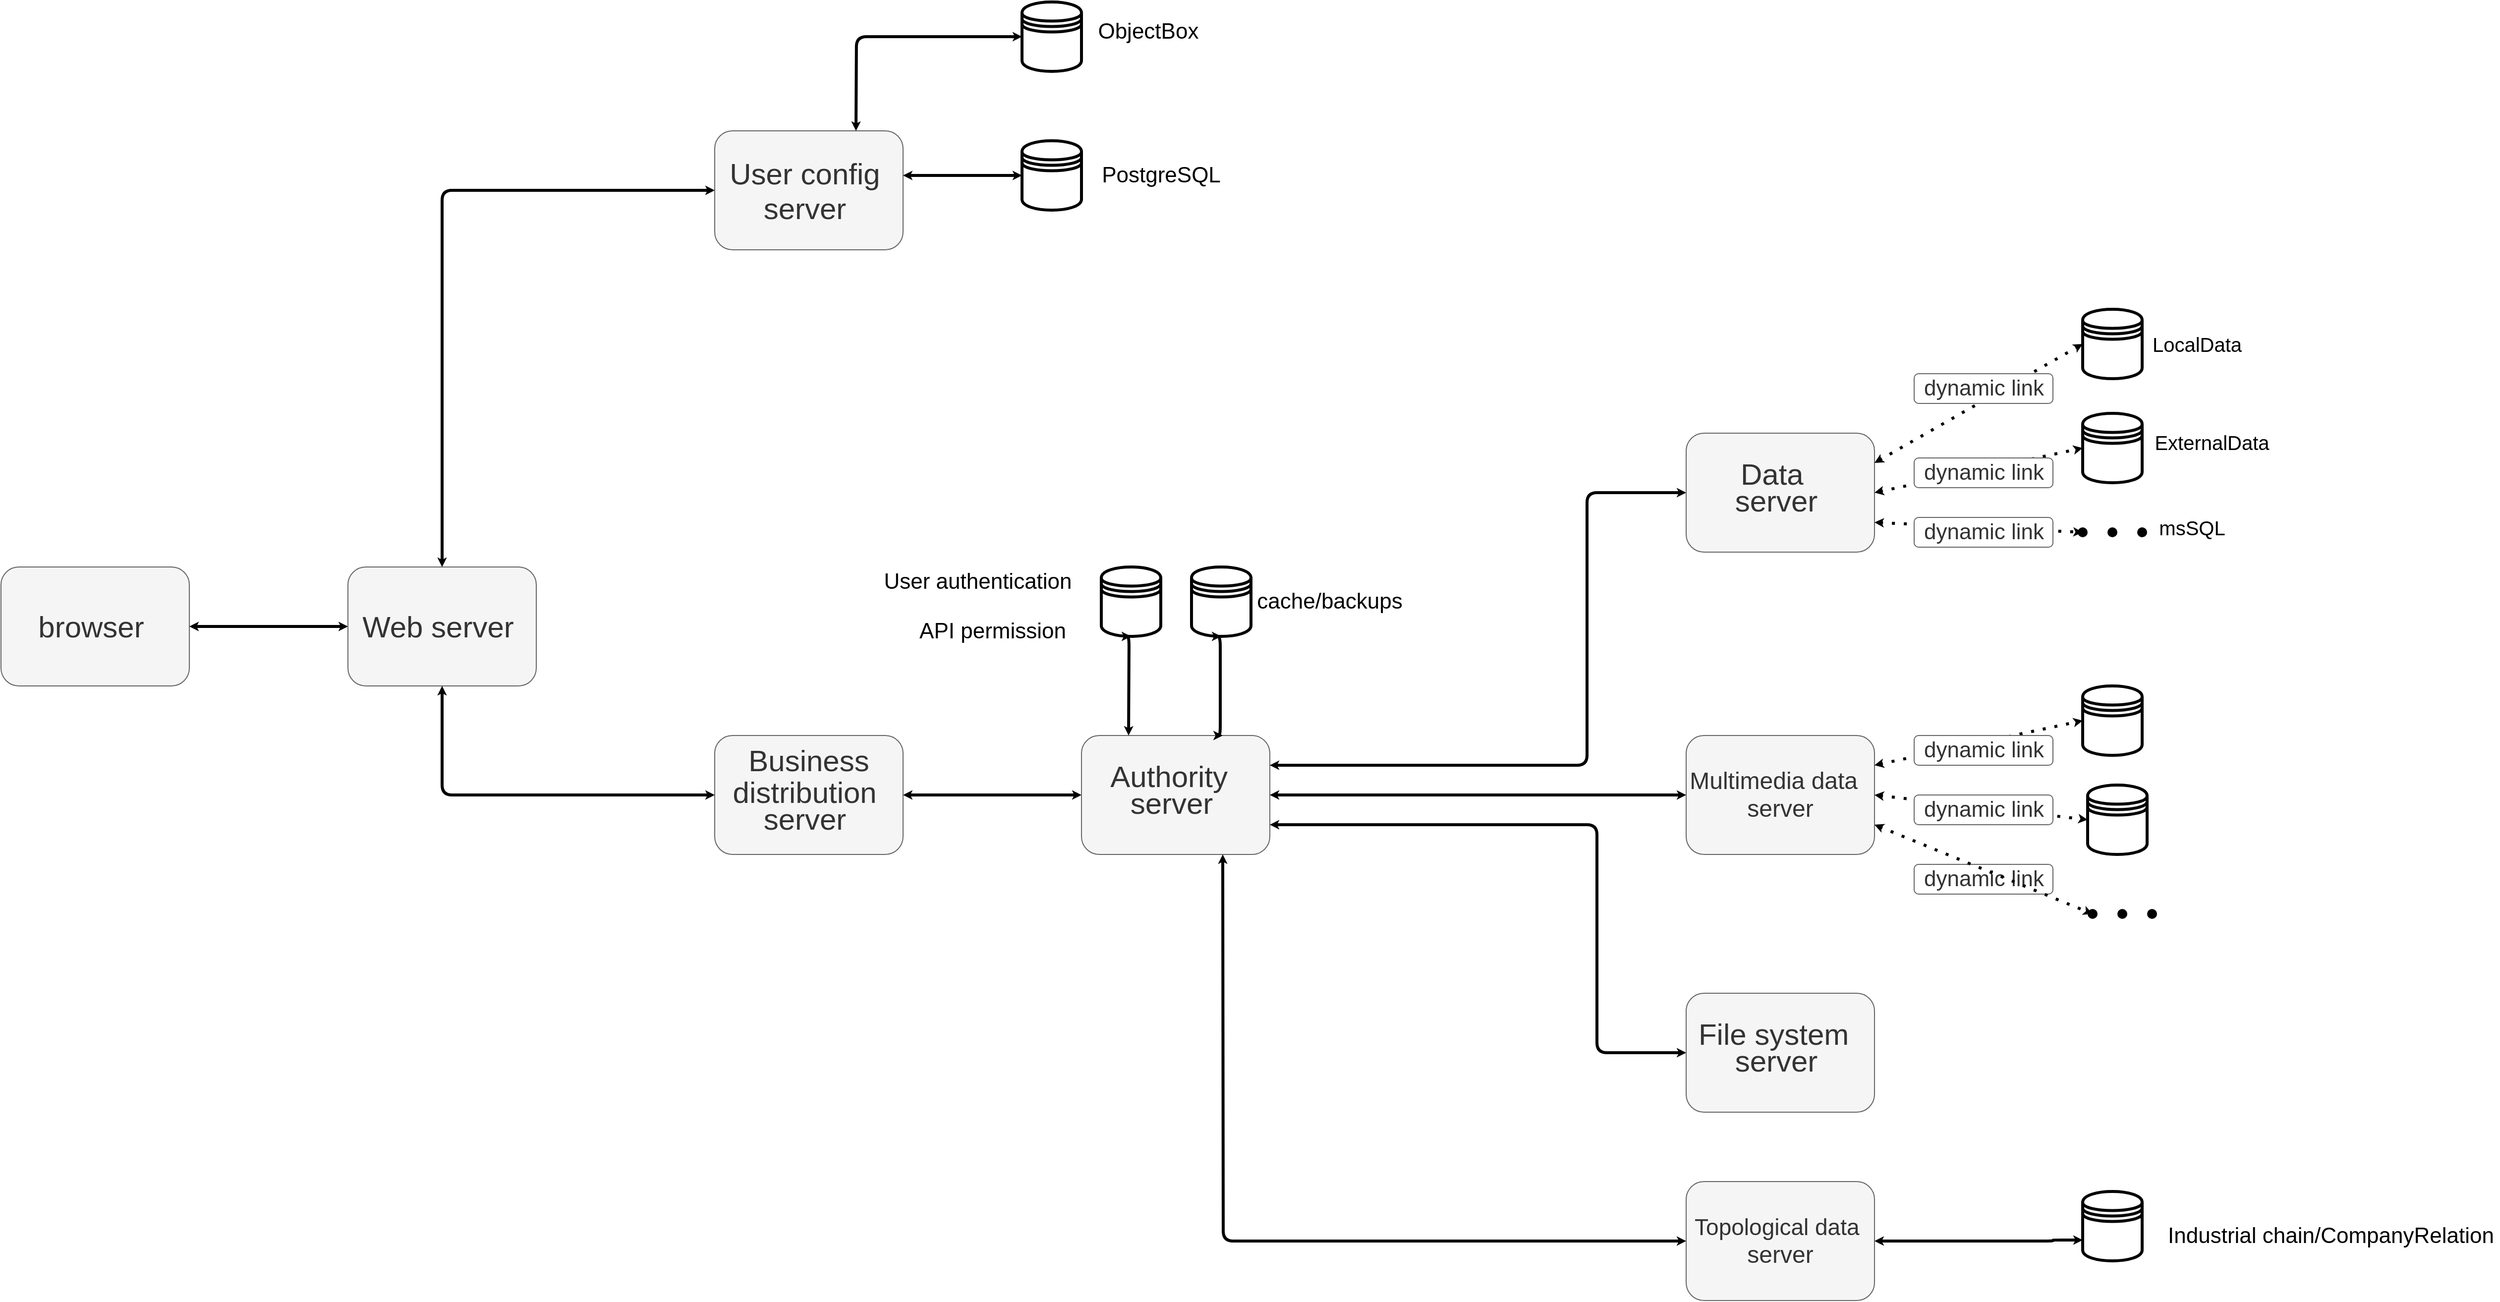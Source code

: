 <mxfile>
    <diagram id="P6uJVCGdqMng0qW6IFwS" name="第 1 页">
        <mxGraphModel dx="2746" dy="5057" grid="1" gridSize="10" guides="0" tooltips="1" connect="1" arrows="1" fold="1" page="0" pageScale="1" pageWidth="827" pageHeight="1169" math="0" shadow="0">
            <root>
                <mxCell id="0"/>
                <mxCell id="1" parent="0"/>
                <mxCell id="99" value="&lt;h1 class=&quot;word&quot; style=&quot;box-sizing: border-box; margin: 0px; padding: 0px; font-size: 14px; color: rgb(51, 51, 51); height: auto; line-height: 14px;&quot;&gt;&lt;span class=&quot;basic-word&quot; style=&quot;box-sizing: border-box ; margin-right: 8px ; display: inline-block ; text-overflow: ellipsis ; overflow: hidden ; font-size: 30px ; line-height: 35px ; vertical-align: middle ; font-weight: normal&quot;&gt;browser&lt;/span&gt;&lt;/h1&gt;" style="rounded=1;whiteSpace=wrap;html=1;fillColor=#f5f5f5;strokeColor=#666666;fontColor=#333333;labelBackgroundColor=none;" parent="1" vertex="1">
                    <mxGeometry x="40" y="190" width="190" height="120" as="geometry"/>
                </mxCell>
                <mxCell id="100" value="" style="endArrow=classic;html=1;exitX=1;exitY=0.5;exitDx=0;exitDy=0;fontSize=14;entryX=0;entryY=0.5;entryDx=0;entryDy=0;shadow=0;strokeWidth=3;endSize=0;targetPerimeterSpacing=0;startSize=0;sketch=0;startArrow=classic;startFill=1;endFill=1;" parent="1" source="99" target="102" edge="1">
                    <mxGeometry width="50" height="50" relative="1" as="geometry">
                        <mxPoint x="320" y="280" as="sourcePoint"/>
                        <mxPoint x="390.0" y="250" as="targetPoint"/>
                    </mxGeometry>
                </mxCell>
                <mxCell id="102" value="&lt;h1 class=&quot;word&quot; style=&quot;box-sizing: border-box; margin: 0px; padding: 0px; font-size: 14px; height: auto; line-height: 14px;&quot;&gt;&lt;span class=&quot;basic-word&quot; style=&quot;box-sizing: border-box ; margin-right: 8px ; display: inline-block ; text-overflow: ellipsis ; overflow: hidden ; font-size: 30px ; line-height: 35px ; vertical-align: middle ; font-weight: normal&quot;&gt;Web server&lt;/span&gt;&lt;/h1&gt;" style="rounded=1;whiteSpace=wrap;html=1;fillColor=#f5f5f5;strokeColor=#666666;fontColor=#333333;labelBackgroundColor=none;" parent="1" vertex="1">
                    <mxGeometry x="390" y="190" width="190" height="120" as="geometry"/>
                </mxCell>
                <mxCell id="103" value="&lt;h1 class=&quot;word&quot; style=&quot;box-sizing: border-box; margin: 0px; padding: 0px; font-size: 14px; height: auto; line-height: 14px;&quot;&gt;&lt;span class=&quot;basic-word&quot; style=&quot;box-sizing: border-box ; margin-right: 8px ; display: inline-block ; text-overflow: ellipsis ; overflow: hidden ; font-size: 30px ; line-height: 35px ; vertical-align: middle ; font-weight: normal&quot;&gt;User config server&lt;/span&gt;&lt;/h1&gt;" style="rounded=1;whiteSpace=wrap;html=1;fillColor=#f5f5f5;strokeColor=#666666;fontColor=#333333;labelBackgroundColor=none;" parent="1" vertex="1">
                    <mxGeometry x="760" y="-250" width="190" height="120" as="geometry"/>
                </mxCell>
                <mxCell id="226" style="edgeStyle=orthogonalEdgeStyle;rounded=1;sketch=0;orthogonalLoop=1;jettySize=auto;html=1;exitX=1;exitY=0.5;exitDx=0;exitDy=0;entryX=0;entryY=0.5;entryDx=0;entryDy=0;shadow=0;fontSize=22;startArrow=classic;startFill=1;endArrow=classic;endFill=1;startSize=0;endSize=0;targetPerimeterSpacing=0;strokeWidth=3;" parent="1" source="105" target="140" edge="1">
                    <mxGeometry relative="1" as="geometry"/>
                </mxCell>
                <mxCell id="105" value="&lt;h1 class=&quot;word&quot; style=&quot;box-sizing: border-box; margin: 0px; padding: 0px; height: auto; line-height: 14px;&quot;&gt;&lt;span style=&quot;font-size: 30px ; font-weight: normal&quot;&gt;Business&lt;/span&gt;&lt;/h1&gt;&lt;h1 class=&quot;word&quot; style=&quot;box-sizing: border-box; margin: 0px; padding: 0px; height: auto; line-height: 14px;&quot;&gt;&lt;span style=&quot;font-size: 30px ; font-weight: normal&quot;&gt;&lt;br&gt;&lt;/span&gt;&lt;/h1&gt;&lt;h1 class=&quot;word&quot; style=&quot;box-sizing: border-box; margin: 0px; padding: 0px; height: auto; line-height: 14px;&quot;&gt;&lt;span style=&quot;font-size: 30px&quot;&gt;&lt;span style=&quot;font-weight: normal&quot;&gt;&amp;nbsp;distribution&lt;/span&gt;&amp;nbsp;&amp;nbsp;&lt;/span&gt;&lt;br&gt;&lt;/h1&gt;&lt;div&gt;&lt;span style=&quot;font-family: &amp;quot;arial&amp;quot; , &amp;quot;microsoft yahei&amp;quot; , &amp;quot;\\5fae软雅黑&amp;quot; , &amp;quot;\\5b8b体&amp;quot; , &amp;quot;malgun gothic&amp;quot; , &amp;quot;meiryo&amp;quot; , sans-serif ; font-weight: normal ; line-height: 21px ; font-size: 30px&quot;&gt;&lt;h1 class=&quot;word&quot; style=&quot;font-family: helvetica; box-sizing: border-box; margin: 0px; padding: 0px; font-size: 14px; height: auto; line-height: 14px;&quot;&gt;&lt;span class=&quot;basic-word&quot; style=&quot;box-sizing: border-box ; margin-right: 8px ; display: inline-block ; text-overflow: ellipsis ; overflow: hidden ; font-size: 30px ; line-height: 35px ; vertical-align: middle ; font-weight: normal&quot;&gt;server&lt;/span&gt;&lt;/h1&gt;&lt;/span&gt;&lt;/div&gt;" style="rounded=1;whiteSpace=wrap;html=1;fillColor=#f5f5f5;strokeColor=#666666;fontColor=#333333;labelBackgroundColor=none;" parent="1" vertex="1">
                    <mxGeometry x="760" y="360" width="190" height="120" as="geometry"/>
                </mxCell>
                <mxCell id="129" value="" style="edgeStyle=elbowEdgeStyle;elbow=horizontal;endArrow=classic;html=1;shadow=0;fontSize=20;startSize=0;endSize=0;targetPerimeterSpacing=0;strokeWidth=3;startArrow=classic;startFill=1;exitX=0.5;exitY=0;exitDx=0;exitDy=0;entryX=0;entryY=0.5;entryDx=0;entryDy=0;" parent="1" source="102" target="103" edge="1">
                    <mxGeometry width="50" height="50" relative="1" as="geometry">
                        <mxPoint x="360" y="-100" as="sourcePoint"/>
                        <mxPoint x="700" y="-360" as="targetPoint"/>
                        <Array as="points">
                            <mxPoint x="485" y="90"/>
                            <mxPoint x="485" y="-80"/>
                        </Array>
                    </mxGeometry>
                </mxCell>
                <mxCell id="135" value="" style="edgeStyle=elbowEdgeStyle;elbow=horizontal;endArrow=classic;html=1;shadow=0;fontSize=20;startSize=0;endSize=0;targetPerimeterSpacing=0;strokeWidth=3;startArrow=classic;startFill=1;entryX=0;entryY=0.5;entryDx=0;entryDy=0;exitX=0.5;exitY=1;exitDx=0;exitDy=0;" parent="1" source="102" target="105" edge="1">
                    <mxGeometry width="50" height="50" relative="1" as="geometry">
                        <mxPoint x="500" y="340" as="sourcePoint"/>
                        <mxPoint x="740" y="440.0" as="targetPoint"/>
                        <Array as="points">
                            <mxPoint x="485" y="360"/>
                            <mxPoint x="465" y="420"/>
                            <mxPoint x="465" y="250"/>
                        </Array>
                    </mxGeometry>
                </mxCell>
                <mxCell id="138" value="&lt;h1 class=&quot;word&quot; style=&quot;box-sizing: border-box ; margin: 0px ; padding: 0px ; height: auto ; line-height: 14px&quot;&gt;&lt;span style=&quot;font-size: 30px ; font-weight: normal&quot;&gt;Data&amp;nbsp;&amp;nbsp;&lt;/span&gt;&lt;br&gt;&lt;/h1&gt;&lt;div&gt;&lt;span style=&quot;font-family: &amp;#34;arial&amp;#34; , &amp;#34;microsoft yahei&amp;#34; , &amp;#34;\\5fae软雅黑&amp;#34; , &amp;#34;\\5b8b体&amp;#34; , &amp;#34;malgun gothic&amp;#34; , &amp;#34;meiryo&amp;#34; , sans-serif ; font-weight: normal ; line-height: 21px ; font-size: 30px&quot;&gt;&lt;h1 class=&quot;word&quot; style=&quot;font-family: &amp;#34;helvetica&amp;#34; ; box-sizing: border-box ; margin: 0px ; padding: 0px ; font-size: 14px ; height: auto ; line-height: 14px&quot;&gt;&lt;span class=&quot;basic-word&quot; style=&quot;box-sizing: border-box ; margin-right: 8px ; display: inline-block ; text-overflow: ellipsis ; overflow: hidden ; font-size: 30px ; line-height: 35px ; vertical-align: middle ; font-weight: normal&quot;&gt;server&lt;/span&gt;&lt;/h1&gt;&lt;/span&gt;&lt;/div&gt;" style="rounded=1;whiteSpace=wrap;html=1;fillColor=#f5f5f5;strokeColor=#666666;fontColor=#333333;labelBackgroundColor=none;" parent="1" vertex="1">
                    <mxGeometry x="1740" y="55" width="190" height="120" as="geometry"/>
                </mxCell>
                <mxCell id="139" value="&lt;h1 class=&quot;word&quot; style=&quot;text-align: left; box-sizing: border-box; margin: 0px; padding: 0px; height: auto; line-height: 14px;&quot;&gt;&lt;span style=&quot;font-weight: normal&quot;&gt;&lt;font style=&quot;font-size: 24px&quot;&gt;Multimedia data&lt;/font&gt;&amp;nbsp;&amp;nbsp;&lt;/span&gt;&lt;/h1&gt;&lt;h1 class=&quot;word&quot; style=&quot;text-align: left; box-sizing: border-box; margin: 0px; padding: 0px; height: auto; line-height: 14px;&quot;&gt;&lt;span style=&quot;font-weight: normal&quot;&gt;&lt;br&gt;&lt;/span&gt;&lt;/h1&gt;&lt;h1 class=&quot;word&quot; style=&quot;box-sizing: border-box; margin: 0px; padding: 0px; height: auto; line-height: 14px;&quot;&gt;&lt;span style=&quot;font-weight: normal&quot;&gt;server&lt;/span&gt;&lt;/h1&gt;" style="rounded=1;whiteSpace=wrap;html=1;fillColor=#f5f5f5;strokeColor=#666666;fontColor=#333333;labelBackgroundColor=none;" parent="1" vertex="1">
                    <mxGeometry x="1740" y="360" width="190" height="120" as="geometry"/>
                </mxCell>
                <mxCell id="140" value="&lt;h1 class=&quot;word&quot; style=&quot;box-sizing: border-box; margin: 0px; padding: 0px; height: auto; line-height: 14px;&quot;&gt;&lt;span style=&quot;font-size: 30px ; font-weight: 400&quot;&gt;Authority&lt;/span&gt;&amp;nbsp;&amp;nbsp;&lt;/h1&gt;&lt;div&gt;&lt;span style=&quot;font-family: &amp;quot;arial&amp;quot; , &amp;quot;microsoft yahei&amp;quot; , &amp;quot;\\5fae软雅黑&amp;quot; , &amp;quot;\\5b8b体&amp;quot; , &amp;quot;malgun gothic&amp;quot; , &amp;quot;meiryo&amp;quot; , sans-serif ; font-weight: normal ; line-height: 21px ; font-size: 30px&quot;&gt;&lt;h1 class=&quot;word&quot; style=&quot;font-family: helvetica; box-sizing: border-box; margin: 0px; padding: 0px; font-size: 14px; height: auto; line-height: 14px;&quot;&gt;&lt;span class=&quot;basic-word&quot; style=&quot;box-sizing: border-box ; margin-right: 8px ; display: inline-block ; text-overflow: ellipsis ; overflow: hidden ; font-size: 30px ; line-height: 35px ; vertical-align: middle ; font-weight: normal&quot;&gt;server&lt;/span&gt;&lt;/h1&gt;&lt;/span&gt;&lt;/div&gt;" style="rounded=1;whiteSpace=wrap;html=1;fillColor=#f5f5f5;strokeColor=#666666;fontColor=#333333;labelBackgroundColor=none;" parent="1" vertex="1">
                    <mxGeometry x="1130" y="360" width="190" height="120" as="geometry"/>
                </mxCell>
                <mxCell id="141" value="&lt;h1 class=&quot;word&quot; style=&quot;box-sizing: border-box; margin: 0px; padding: 0px; height: auto; line-height: 14px;&quot;&gt;&lt;span style=&quot;font-size: 30px ; font-weight: 400&quot;&gt;File system&lt;/span&gt;&amp;nbsp;&amp;nbsp;&lt;/h1&gt;&lt;div&gt;&lt;span style=&quot;font-family: &amp;quot;arial&amp;quot; , &amp;quot;microsoft yahei&amp;quot; , &amp;quot;\\5fae软雅黑&amp;quot; , &amp;quot;\\5b8b体&amp;quot; , &amp;quot;malgun gothic&amp;quot; , &amp;quot;meiryo&amp;quot; , sans-serif ; font-weight: normal ; line-height: 21px ; font-size: 30px&quot;&gt;&lt;h1 class=&quot;word&quot; style=&quot;font-family: helvetica; box-sizing: border-box; margin: 0px; padding: 0px; font-size: 14px; height: auto; line-height: 14px;&quot;&gt;&lt;span class=&quot;basic-word&quot; style=&quot;box-sizing: border-box ; margin-right: 8px ; display: inline-block ; text-overflow: ellipsis ; overflow: hidden ; font-size: 30px ; line-height: 35px ; vertical-align: middle ; font-weight: normal&quot;&gt;server&lt;/span&gt;&lt;/h1&gt;&lt;/span&gt;&lt;/div&gt;" style="rounded=1;whiteSpace=wrap;html=1;fillColor=#f5f5f5;strokeColor=#666666;fontColor=#333333;labelBackgroundColor=none;" parent="1" vertex="1">
                    <mxGeometry x="1740" y="620" width="190" height="120" as="geometry"/>
                </mxCell>
                <mxCell id="142" value="&lt;h1 class=&quot;word&quot; style=&quot;box-sizing: border-box ; margin: 0px ; padding: 0px ; height: auto ; line-height: 14px&quot;&gt;&lt;span style=&quot;font-weight: normal&quot;&gt;&lt;font style=&quot;font-size: 23px&quot;&gt;Topological data&lt;/font&gt;&lt;/span&gt;&amp;nbsp;&lt;/h1&gt;&lt;h1 class=&quot;word&quot; style=&quot;box-sizing: border-box ; margin: 0px ; padding: 0px ; height: auto ; line-height: 14px&quot;&gt;&lt;br&gt;&lt;/h1&gt;&lt;h1 class=&quot;word&quot; style=&quot;box-sizing: border-box ; margin: 0px ; padding: 0px ; height: auto ; line-height: 14px&quot;&gt;&lt;span style=&quot;font-weight: normal&quot;&gt;server&lt;/span&gt;&lt;/h1&gt;" style="rounded=1;whiteSpace=wrap;html=1;fillColor=#f5f5f5;strokeColor=#666666;fontColor=#333333;labelBackgroundColor=none;" parent="1" vertex="1">
                    <mxGeometry x="1740" y="810" width="190" height="120" as="geometry"/>
                </mxCell>
                <mxCell id="143" value="" style="shape=datastore;whiteSpace=wrap;html=1;labelBackgroundColor=none;fontSize=16;strokeWidth=3;" parent="1" vertex="1">
                    <mxGeometry x="2140" y="-70" width="60" height="70" as="geometry"/>
                </mxCell>
                <mxCell id="146" value="" style="shape=datastore;whiteSpace=wrap;html=1;labelBackgroundColor=none;fontSize=16;strokeWidth=3;" parent="1" vertex="1">
                    <mxGeometry x="2140" y="35" width="60" height="70" as="geometry"/>
                </mxCell>
                <mxCell id="148" value="" style="endArrow=classic;dashed=1;html=1;dashPattern=1 3;strokeWidth=3;shadow=0;fontSize=16;startSize=0;endSize=0;targetPerimeterSpacing=0;exitX=1;exitY=0.25;exitDx=0;exitDy=0;entryX=0;entryY=0.5;entryDx=0;entryDy=0;startArrow=classic;startFill=1;endFill=1;" parent="1" source="138" target="143" edge="1">
                    <mxGeometry width="50" height="50" relative="1" as="geometry">
                        <mxPoint x="1990" y="-5" as="sourcePoint"/>
                        <mxPoint x="2040" y="-55" as="targetPoint"/>
                    </mxGeometry>
                </mxCell>
                <mxCell id="150" value="" style="shape=waypoint;sketch=0;fillStyle=solid;size=6;pointerEvents=1;points=[];fillColor=none;resizable=0;rotatable=0;perimeter=centerPerimeter;snapToPoint=1;labelBackgroundColor=none;fontSize=16;strokeWidth=3;" parent="1" vertex="1">
                    <mxGeometry x="2120" y="135" width="40" height="40" as="geometry"/>
                </mxCell>
                <mxCell id="151" value="" style="shape=waypoint;sketch=0;fillStyle=solid;size=6;pointerEvents=1;points=[];fillColor=none;resizable=0;rotatable=0;perimeter=centerPerimeter;snapToPoint=1;labelBackgroundColor=none;fontSize=16;strokeWidth=3;" parent="1" vertex="1">
                    <mxGeometry x="2150" y="135" width="40" height="40" as="geometry"/>
                </mxCell>
                <mxCell id="152" value="" style="shape=waypoint;sketch=0;fillStyle=solid;size=6;pointerEvents=1;points=[];fillColor=none;resizable=0;rotatable=0;perimeter=centerPerimeter;snapToPoint=1;labelBackgroundColor=none;fontSize=16;strokeWidth=3;" parent="1" vertex="1">
                    <mxGeometry x="2180" y="135" width="40" height="40" as="geometry"/>
                </mxCell>
                <mxCell id="156" value="LocalData" style="text;html=1;align=center;verticalAlign=middle;resizable=0;points=[];autosize=1;strokeColor=none;fontSize=20;" parent="1" vertex="1">
                    <mxGeometry x="2200" y="-50" width="110" height="30" as="geometry"/>
                </mxCell>
                <mxCell id="159" value="msSQL" style="text;html=1;align=center;verticalAlign=middle;resizable=0;points=[];autosize=1;strokeColor=none;fontSize=20;" parent="1" vertex="1">
                    <mxGeometry x="2210" y="135" width="80" height="30" as="geometry"/>
                </mxCell>
                <mxCell id="160" value="" style="shape=datastore;whiteSpace=wrap;html=1;labelBackgroundColor=none;fontSize=16;strokeWidth=3;" parent="1" vertex="1">
                    <mxGeometry x="1070" y="-380" width="60" height="70" as="geometry"/>
                </mxCell>
                <mxCell id="161" value="" style="shape=datastore;whiteSpace=wrap;html=1;labelBackgroundColor=none;fontSize=16;strokeWidth=3;" parent="1" vertex="1">
                    <mxGeometry x="1070" y="-240" width="60" height="70" as="geometry"/>
                </mxCell>
                <mxCell id="162" value="dynamic link" style="text;html=1;align=center;verticalAlign=middle;resizable=0;points=[];autosize=1;strokeColor=#666666;fontSize=22;direction=west;labelBackgroundColor=none;fontColor=#333333;rounded=1;shadow=0;fillColor=#FFFFFF;" parent="1" vertex="1">
                    <mxGeometry x="1970" y="-5" width="140" height="30" as="geometry"/>
                </mxCell>
                <mxCell id="170" value="ObjectBox&amp;nbsp;" style="text;html=1;align=center;verticalAlign=middle;resizable=0;points=[];autosize=1;strokeColor=none;fontSize=22;" parent="1" vertex="1">
                    <mxGeometry x="1140" y="-365" width="120" height="30" as="geometry"/>
                </mxCell>
                <mxCell id="171" value="PostgreSQL" style="text;html=1;align=center;verticalAlign=middle;resizable=0;points=[];autosize=1;strokeColor=none;fontSize=22;" parent="1" vertex="1">
                    <mxGeometry x="1140" y="-220" width="140" height="30" as="geometry"/>
                </mxCell>
                <mxCell id="172" value="" style="edgeStyle=elbowEdgeStyle;elbow=horizontal;endArrow=classic;html=1;shadow=0;fontSize=20;startSize=0;endSize=0;targetPerimeterSpacing=0;strokeWidth=3;startArrow=classic;startFill=1;exitX=0.75;exitY=0;exitDx=0;exitDy=0;entryX=0;entryY=0.5;entryDx=0;entryDy=0;" parent="1" source="103" target="160" edge="1">
                    <mxGeometry width="50" height="50" relative="1" as="geometry">
                        <mxPoint x="760" y="-270.0" as="sourcePoint"/>
                        <mxPoint x="1035" y="-350.0" as="targetPoint"/>
                        <Array as="points">
                            <mxPoint x="903" y="-300"/>
                            <mxPoint x="760" y="-370"/>
                            <mxPoint x="760" y="-540"/>
                        </Array>
                    </mxGeometry>
                </mxCell>
                <mxCell id="173" value="" style="edgeStyle=elbowEdgeStyle;elbow=horizontal;endArrow=classic;html=1;shadow=0;fontSize=20;startSize=0;endSize=0;targetPerimeterSpacing=0;strokeWidth=3;startArrow=classic;startFill=1;entryX=0;entryY=0.5;entryDx=0;entryDy=0;" parent="1" target="161" edge="1">
                    <mxGeometry width="50" height="50" relative="1" as="geometry">
                        <mxPoint x="950" y="-205" as="sourcePoint"/>
                        <mxPoint x="1080" y="-335" as="targetPoint"/>
                        <Array as="points">
                            <mxPoint x="990" y="-220"/>
                            <mxPoint x="770" y="-530"/>
                        </Array>
                    </mxGeometry>
                </mxCell>
                <mxCell id="174" value="" style="shape=datastore;whiteSpace=wrap;html=1;labelBackgroundColor=none;fontSize=16;strokeWidth=3;" parent="1" vertex="1">
                    <mxGeometry x="2140" y="310" width="60" height="70" as="geometry"/>
                </mxCell>
                <mxCell id="175" value="" style="shape=datastore;whiteSpace=wrap;html=1;labelBackgroundColor=none;fontSize=16;strokeWidth=3;" parent="1" vertex="1">
                    <mxGeometry x="2145" y="410" width="60" height="70" as="geometry"/>
                </mxCell>
                <mxCell id="176" value="" style="shape=waypoint;sketch=0;fillStyle=solid;size=6;pointerEvents=1;points=[];fillColor=none;resizable=0;rotatable=0;perimeter=centerPerimeter;snapToPoint=1;labelBackgroundColor=none;fontSize=16;strokeWidth=3;" parent="1" vertex="1">
                    <mxGeometry x="2130" y="520" width="40" height="40" as="geometry"/>
                </mxCell>
                <mxCell id="177" value="" style="shape=waypoint;sketch=0;fillStyle=solid;size=6;pointerEvents=1;points=[];fillColor=none;resizable=0;rotatable=0;perimeter=centerPerimeter;snapToPoint=1;labelBackgroundColor=none;fontSize=16;strokeWidth=3;" parent="1" vertex="1">
                    <mxGeometry x="2160" y="520" width="40" height="40" as="geometry"/>
                </mxCell>
                <mxCell id="178" value="" style="shape=waypoint;sketch=0;fillStyle=solid;size=6;pointerEvents=1;points=[];fillColor=none;resizable=0;rotatable=0;perimeter=centerPerimeter;snapToPoint=1;labelBackgroundColor=none;fontSize=16;strokeWidth=3;" parent="1" vertex="1">
                    <mxGeometry x="2190" y="520" width="40" height="40" as="geometry"/>
                </mxCell>
                <mxCell id="179" value="&lt;h1 class=&quot;word&quot; style=&quot;text-align: left ; box-sizing: border-box ; margin: 0px ; padding: 0px ; height: auto ; line-height: 14px&quot;&gt;&lt;span style=&quot;font-weight: normal&quot;&gt;&lt;font style=&quot;font-size: 20px&quot; color=&quot;#ffffff&quot;&gt;MultimediaData&lt;/font&gt;&lt;/span&gt;&lt;/h1&gt;&lt;h1 class=&quot;word&quot; style=&quot;text-align: left ; box-sizing: border-box ; margin: 0px ; padding: 0px ; height: auto ; line-height: 14px&quot;&gt;&lt;span style=&quot;font-weight: normal&quot;&gt;&lt;font style=&quot;font-size: 20px&quot; color=&quot;#ffffff&quot;&gt;&amp;nbsp;&lt;/font&gt;&lt;/span&gt;&lt;/h1&gt;" style="text;html=1;align=center;verticalAlign=middle;resizable=0;points=[];autosize=1;strokeColor=none;fontSize=20;" parent="1" vertex="1">
                    <mxGeometry x="2210" y="330" width="150" height="50" as="geometry"/>
                </mxCell>
                <mxCell id="188" value="dynamic link" style="text;html=1;align=center;verticalAlign=middle;resizable=0;points=[];autosize=1;strokeColor=#666666;fontSize=22;direction=west;labelBackgroundColor=none;fontColor=#333333;rounded=1;shadow=0;fillColor=#FFFFFF;" parent="1" vertex="1">
                    <mxGeometry x="1970" y="490" width="140" height="30" as="geometry"/>
                </mxCell>
                <mxCell id="190" value="&lt;font style=&quot;font-size: 20px&quot;&gt;ExternalData&lt;/font&gt;" style="text;html=1;align=center;verticalAlign=middle;resizable=0;points=[];autosize=1;strokeColor=none;fontSize=22;" parent="1" vertex="1">
                    <mxGeometry x="2205" y="50" width="130" height="30" as="geometry"/>
                </mxCell>
                <mxCell id="192" value="&lt;h1 class=&quot;word&quot; style=&quot;text-align: left ; box-sizing: border-box ; margin: 0px ; padding: 0px ; height: auto ; line-height: 14px&quot;&gt;&lt;span style=&quot;font-weight: normal&quot;&gt;&lt;font style=&quot;font-size: 20px&quot; color=&quot;#ffffff&quot;&gt;MultimediaData&lt;/font&gt;&lt;/span&gt;&lt;/h1&gt;&lt;h1 class=&quot;word&quot; style=&quot;text-align: left ; box-sizing: border-box ; margin: 0px ; padding: 0px ; height: auto ; line-height: 14px&quot;&gt;&lt;span style=&quot;font-weight: normal&quot;&gt;&lt;font style=&quot;font-size: 20px&quot; color=&quot;#ffffff&quot;&gt;&amp;nbsp;&lt;/font&gt;&lt;/span&gt;&lt;/h1&gt;" style="text;html=1;align=center;verticalAlign=middle;resizable=0;points=[];autosize=1;strokeColor=none;fontSize=20;" parent="1" vertex="1">
                    <mxGeometry x="2210" y="430" width="150" height="50" as="geometry"/>
                </mxCell>
                <mxCell id="194" value="&lt;h1 class=&quot;word&quot; style=&quot;text-align: left ; box-sizing: border-box ; margin: 0px ; padding: 0px ; height: auto ; line-height: 14px&quot;&gt;&lt;span style=&quot;font-weight: normal&quot;&gt;&lt;font style=&quot;font-size: 20px&quot; color=&quot;#ffffff&quot;&gt;MultimediaData&lt;/font&gt;&lt;/span&gt;&lt;/h1&gt;&lt;h1 class=&quot;word&quot; style=&quot;text-align: left ; box-sizing: border-box ; margin: 0px ; padding: 0px ; height: auto ; line-height: 14px&quot;&gt;&lt;span style=&quot;font-weight: normal&quot;&gt;&lt;font style=&quot;font-size: 20px&quot; color=&quot;#ffffff&quot;&gt;&amp;nbsp;&lt;/font&gt;&lt;/span&gt;&lt;/h1&gt;" style="text;html=1;align=center;verticalAlign=middle;resizable=0;points=[];autosize=1;strokeColor=none;fontSize=20;" parent="1" vertex="1">
                    <mxGeometry x="2220" y="520" width="150" height="50" as="geometry"/>
                </mxCell>
                <mxCell id="195" value="" style="shape=datastore;whiteSpace=wrap;html=1;labelBackgroundColor=none;fontSize=16;strokeWidth=3;" parent="1" vertex="1">
                    <mxGeometry x="1150" y="190" width="60" height="70" as="geometry"/>
                </mxCell>
                <mxCell id="196" value="User&amp;nbsp;authentication" style="text;html=1;align=center;verticalAlign=middle;resizable=0;points=[];autosize=1;strokeColor=none;fontSize=22;" parent="1" vertex="1">
                    <mxGeometry x="920" y="190" width="210" height="30" as="geometry"/>
                </mxCell>
                <mxCell id="197" value="API permission" style="text;html=1;align=center;verticalAlign=middle;resizable=0;points=[];autosize=1;strokeColor=none;fontSize=22;" parent="1" vertex="1">
                    <mxGeometry x="960" y="240" width="160" height="30" as="geometry"/>
                </mxCell>
                <mxCell id="198" value="" style="shape=datastore;whiteSpace=wrap;html=1;labelBackgroundColor=none;fontSize=16;strokeWidth=3;" parent="1" vertex="1">
                    <mxGeometry x="1241" y="190" width="60" height="70" as="geometry"/>
                </mxCell>
                <mxCell id="200" value="cache/backups" style="text;html=1;align=center;verticalAlign=middle;resizable=0;points=[];autosize=1;strokeColor=none;fontSize=22;" parent="1" vertex="1">
                    <mxGeometry x="1300" y="210" width="160" height="30" as="geometry"/>
                </mxCell>
                <mxCell id="201" value="" style="edgeStyle=elbowEdgeStyle;elbow=horizontal;endArrow=classic;html=1;shadow=0;fontSize=20;startSize=0;endSize=0;targetPerimeterSpacing=0;strokeWidth=3;startArrow=classic;startFill=1;exitX=0.25;exitY=0;exitDx=0;exitDy=0;entryX=0.5;entryY=1;entryDx=0;entryDy=0;" parent="1" source="140" target="195" edge="1">
                    <mxGeometry width="50" height="50" relative="1" as="geometry">
                        <mxPoint x="1580" y="420" as="sourcePoint"/>
                        <mxPoint x="1310" y="280" as="targetPoint"/>
                        <Array as="points">
                            <mxPoint x="1178" y="300"/>
                            <mxPoint x="1338" y="350"/>
                            <mxPoint x="1330" y="360"/>
                            <mxPoint x="1580" y="390"/>
                            <mxPoint x="1370" y="330"/>
                            <mxPoint x="1450" y="370"/>
                            <mxPoint x="1320" y="65"/>
                        </Array>
                    </mxGeometry>
                </mxCell>
                <mxCell id="202" value="" style="edgeStyle=elbowEdgeStyle;elbow=horizontal;endArrow=classic;html=1;shadow=0;fontSize=20;startSize=0;endSize=0;targetPerimeterSpacing=0;strokeWidth=3;startArrow=classic;startFill=1;exitX=0.75;exitY=0;exitDx=0;exitDy=0;entryX=0.5;entryY=1;entryDx=0;entryDy=0;" parent="1" source="140" target="198" edge="1">
                    <mxGeometry width="50" height="50" relative="1" as="geometry">
                        <mxPoint x="1490" y="409.96" as="sourcePoint"/>
                        <mxPoint x="1440" y="310" as="targetPoint"/>
                        <Array as="points">
                            <mxPoint x="1270" y="300"/>
                            <mxPoint x="1640" y="450"/>
                            <mxPoint x="1590" y="400"/>
                            <mxPoint x="1380" y="340"/>
                            <mxPoint x="1460" y="380"/>
                            <mxPoint x="1330" y="75"/>
                        </Array>
                    </mxGeometry>
                </mxCell>
                <mxCell id="203" value="" style="shape=datastore;whiteSpace=wrap;html=1;labelBackgroundColor=none;fontSize=16;strokeWidth=3;" parent="1" vertex="1">
                    <mxGeometry x="2140" y="820" width="60" height="70" as="geometry"/>
                </mxCell>
                <mxCell id="204" value="" style="edgeStyle=elbowEdgeStyle;elbow=horizontal;endArrow=classic;html=1;shadow=0;fontSize=20;startSize=0;endSize=0;targetPerimeterSpacing=0;strokeWidth=3;startArrow=classic;startFill=1;exitX=1;exitY=0.5;exitDx=0;exitDy=0;entryX=0;entryY=0.7;entryDx=0;entryDy=0;" parent="1" source="142" target="203" edge="1">
                    <mxGeometry width="50" height="50" relative="1" as="geometry">
                        <mxPoint x="1930" y="869.17" as="sourcePoint"/>
                        <mxPoint x="2070" y="770" as="targetPoint"/>
                        <Array as="points">
                            <mxPoint x="2110" y="869.17"/>
                            <mxPoint x="2090" y="869.17"/>
                            <mxPoint x="2040" y="819.17"/>
                            <mxPoint x="1830" y="759.17"/>
                            <mxPoint x="1910" y="799.17"/>
                            <mxPoint x="1780" y="494.17"/>
                        </Array>
                    </mxGeometry>
                </mxCell>
                <mxCell id="206" value="Industrial chain/CompanyRelation" style="text;html=1;align=center;verticalAlign=middle;resizable=0;points=[];autosize=1;strokeColor=none;fontSize=22;" parent="1" vertex="1">
                    <mxGeometry x="2220" y="850" width="340" height="30" as="geometry"/>
                </mxCell>
                <mxCell id="207" value="" style="edgeStyle=elbowEdgeStyle;elbow=horizontal;endArrow=classic;html=1;shadow=0;fontSize=20;startSize=0;endSize=0;targetPerimeterSpacing=0;strokeWidth=3;startArrow=classic;startFill=1;exitX=1;exitY=0.25;exitDx=0;exitDy=0;entryX=0;entryY=0.5;entryDx=0;entryDy=0;" parent="1" source="140" target="138" edge="1">
                    <mxGeometry width="50" height="50" relative="1" as="geometry">
                        <mxPoint x="495" y="200" as="sourcePoint"/>
                        <mxPoint x="770" y="-180" as="targetPoint"/>
                        <Array as="points">
                            <mxPoint x="1640" y="210"/>
                            <mxPoint x="1675" y="280"/>
                            <mxPoint x="1710" y="350"/>
                            <mxPoint x="855" y="260"/>
                            <mxPoint x="495" y="-70"/>
                        </Array>
                    </mxGeometry>
                </mxCell>
                <mxCell id="208" value="" style="edgeStyle=elbowEdgeStyle;elbow=horizontal;endArrow=classic;html=1;shadow=0;fontSize=20;startSize=0;endSize=0;targetPerimeterSpacing=0;strokeWidth=3;startArrow=classic;startFill=1;exitX=1;exitY=0.5;exitDx=0;exitDy=0;entryX=0;entryY=0.5;entryDx=0;entryDy=0;" parent="1" source="140" target="139" edge="1">
                    <mxGeometry width="50" height="50" relative="1" as="geometry">
                        <mxPoint x="1010" y="280" as="sourcePoint"/>
                        <mxPoint x="1040" y="390" as="targetPoint"/>
                        <Array as="points">
                            <mxPoint x="1710" y="430"/>
                            <mxPoint x="1610" y="370"/>
                            <mxPoint x="990" y="330"/>
                            <mxPoint x="505" y="-60"/>
                        </Array>
                    </mxGeometry>
                </mxCell>
                <mxCell id="214" value="" style="edgeStyle=elbowEdgeStyle;elbow=horizontal;endArrow=classic;html=1;shadow=0;fontSize=20;startSize=0;endSize=0;targetPerimeterSpacing=0;strokeWidth=3;startArrow=classic;startFill=1;exitX=0.75;exitY=1;exitDx=0;exitDy=0;entryX=0;entryY=0.5;entryDx=0;entryDy=0;" parent="1" source="140" target="142" edge="1">
                    <mxGeometry width="50" height="50" relative="1" as="geometry">
                        <mxPoint x="912.5" y="490" as="sourcePoint"/>
                        <mxPoint x="1050" y="880" as="targetPoint"/>
                        <Array as="points">
                            <mxPoint x="1273" y="690"/>
                            <mxPoint x="855" y="770"/>
                            <mxPoint x="535" y="-30"/>
                        </Array>
                    </mxGeometry>
                </mxCell>
                <mxCell id="215" value="" style="endArrow=classic;dashed=1;html=1;dashPattern=1 3;strokeWidth=3;shadow=0;fontSize=16;startSize=0;endSize=0;targetPerimeterSpacing=0;exitX=1;exitY=0.5;exitDx=0;exitDy=0;entryX=0;entryY=0.5;entryDx=0;entryDy=0;startArrow=classic;startFill=1;endFill=1;" parent="1" source="138" target="146" edge="1">
                    <mxGeometry width="50" height="50" relative="1" as="geometry">
                        <mxPoint x="1940" y="95" as="sourcePoint"/>
                        <mxPoint x="2150" y="-25" as="targetPoint"/>
                        <Array as="points"/>
                    </mxGeometry>
                </mxCell>
                <mxCell id="168" value="dynamic link" style="text;html=1;align=center;verticalAlign=middle;resizable=0;points=[];autosize=1;strokeColor=#666666;fontSize=22;direction=west;labelBackgroundColor=none;fontColor=#333333;rounded=1;shadow=0;fillColor=#FFFFFF;" parent="1" vertex="1">
                    <mxGeometry x="1970" y="80" width="140" height="30" as="geometry"/>
                </mxCell>
                <mxCell id="216" value="" style="endArrow=classic;dashed=1;html=1;dashPattern=1 3;strokeWidth=3;shadow=0;fontSize=16;startSize=0;endSize=0;targetPerimeterSpacing=0;exitX=1;exitY=0.75;exitDx=0;exitDy=0;entryX=0.389;entryY=0.5;entryDx=0;entryDy=0;startArrow=classic;startFill=1;endFill=1;entryPerimeter=0;" parent="1" source="138" target="150" edge="1">
                    <mxGeometry width="50" height="50" relative="1" as="geometry">
                        <mxPoint x="1940" y="125" as="sourcePoint"/>
                        <mxPoint x="2150" y="80" as="targetPoint"/>
                        <Array as="points"/>
                    </mxGeometry>
                </mxCell>
                <mxCell id="169" value="dynamic link" style="text;html=1;align=center;verticalAlign=middle;resizable=0;points=[];autosize=1;strokeColor=#666666;fontSize=22;direction=west;labelBackgroundColor=none;fontColor=#333333;rounded=1;shadow=0;fillColor=#FFFFFF;" parent="1" vertex="1">
                    <mxGeometry x="1970" y="140" width="140" height="30" as="geometry"/>
                </mxCell>
                <mxCell id="218" value="" style="endArrow=classic;dashed=1;html=1;dashPattern=1 3;strokeWidth=3;shadow=0;fontSize=16;startSize=0;endSize=0;targetPerimeterSpacing=0;exitX=1;exitY=0.25;exitDx=0;exitDy=0;entryX=0;entryY=0.5;entryDx=0;entryDy=0;startArrow=classic;startFill=1;endFill=1;" parent="1" source="139" target="174" edge="1">
                    <mxGeometry width="50" height="50" relative="1" as="geometry">
                        <mxPoint x="1940" y="245" as="sourcePoint"/>
                        <mxPoint x="2150" y="255" as="targetPoint"/>
                        <Array as="points"/>
                    </mxGeometry>
                </mxCell>
                <mxCell id="186" value="dynamic link" style="text;html=1;align=center;verticalAlign=middle;resizable=0;points=[];autosize=1;strokeColor=#666666;fontSize=22;direction=west;labelBackgroundColor=none;fontColor=#333333;rounded=1;shadow=0;fillColor=#FFFFFF;" parent="1" vertex="1">
                    <mxGeometry x="1970" y="360" width="140" height="30" as="geometry"/>
                </mxCell>
                <mxCell id="219" value="" style="endArrow=classic;dashed=1;html=1;dashPattern=1 3;strokeWidth=3;shadow=0;fontSize=16;startSize=0;endSize=0;targetPerimeterSpacing=0;exitX=1;exitY=0.5;exitDx=0;exitDy=0;entryX=0;entryY=0.5;entryDx=0;entryDy=0;startArrow=classic;startFill=1;endFill=1;" parent="1" source="139" target="175" edge="1">
                    <mxGeometry width="50" height="50" relative="1" as="geometry">
                        <mxPoint x="1940" y="410" as="sourcePoint"/>
                        <mxPoint x="2150" y="355" as="targetPoint"/>
                        <Array as="points"/>
                    </mxGeometry>
                </mxCell>
                <mxCell id="187" value="dynamic link" style="text;html=1;align=center;verticalAlign=middle;resizable=0;points=[];autosize=1;strokeColor=#666666;fontSize=22;direction=west;labelBackgroundColor=none;fontColor=#333333;rounded=1;shadow=0;fillColor=#FFFFFF;" parent="1" vertex="1">
                    <mxGeometry x="1970" y="420" width="140" height="30" as="geometry"/>
                </mxCell>
                <mxCell id="221" value="" style="endArrow=classic;dashed=1;html=1;dashPattern=1 3;strokeWidth=3;shadow=0;fontSize=16;startSize=0;endSize=0;targetPerimeterSpacing=0;exitX=1;exitY=0.75;exitDx=0;exitDy=0;entryX=0.396;entryY=0.571;entryDx=0;entryDy=0;startArrow=classic;startFill=1;endFill=1;entryPerimeter=0;" parent="1" source="139" target="176" edge="1">
                    <mxGeometry width="50" height="50" relative="1" as="geometry">
                        <mxPoint x="1940" y="410" as="sourcePoint"/>
                        <mxPoint x="2150" y="530" as="targetPoint"/>
                        <Array as="points"/>
                    </mxGeometry>
                </mxCell>
                <mxCell id="224" value="" style="edgeStyle=elbowEdgeStyle;elbow=horizontal;endArrow=classic;html=1;shadow=0;fontSize=20;startSize=0;endSize=0;targetPerimeterSpacing=0;strokeWidth=3;startArrow=classic;startFill=1;exitX=1;exitY=0.75;exitDx=0;exitDy=0;entryX=0;entryY=0.5;entryDx=0;entryDy=0;" parent="1" source="140" target="141" edge="1">
                    <mxGeometry width="50" height="50" relative="1" as="geometry">
                        <mxPoint x="1330" y="430" as="sourcePoint"/>
                        <mxPoint x="1750" y="430" as="targetPoint"/>
                        <Array as="points">
                            <mxPoint x="1650" y="570"/>
                            <mxPoint x="1720" y="440"/>
                            <mxPoint x="1620" y="380"/>
                            <mxPoint x="1000" y="340"/>
                            <mxPoint x="515" y="-50"/>
                        </Array>
                    </mxGeometry>
                </mxCell>
            </root>
        </mxGraphModel>
    </diagram>
</mxfile>